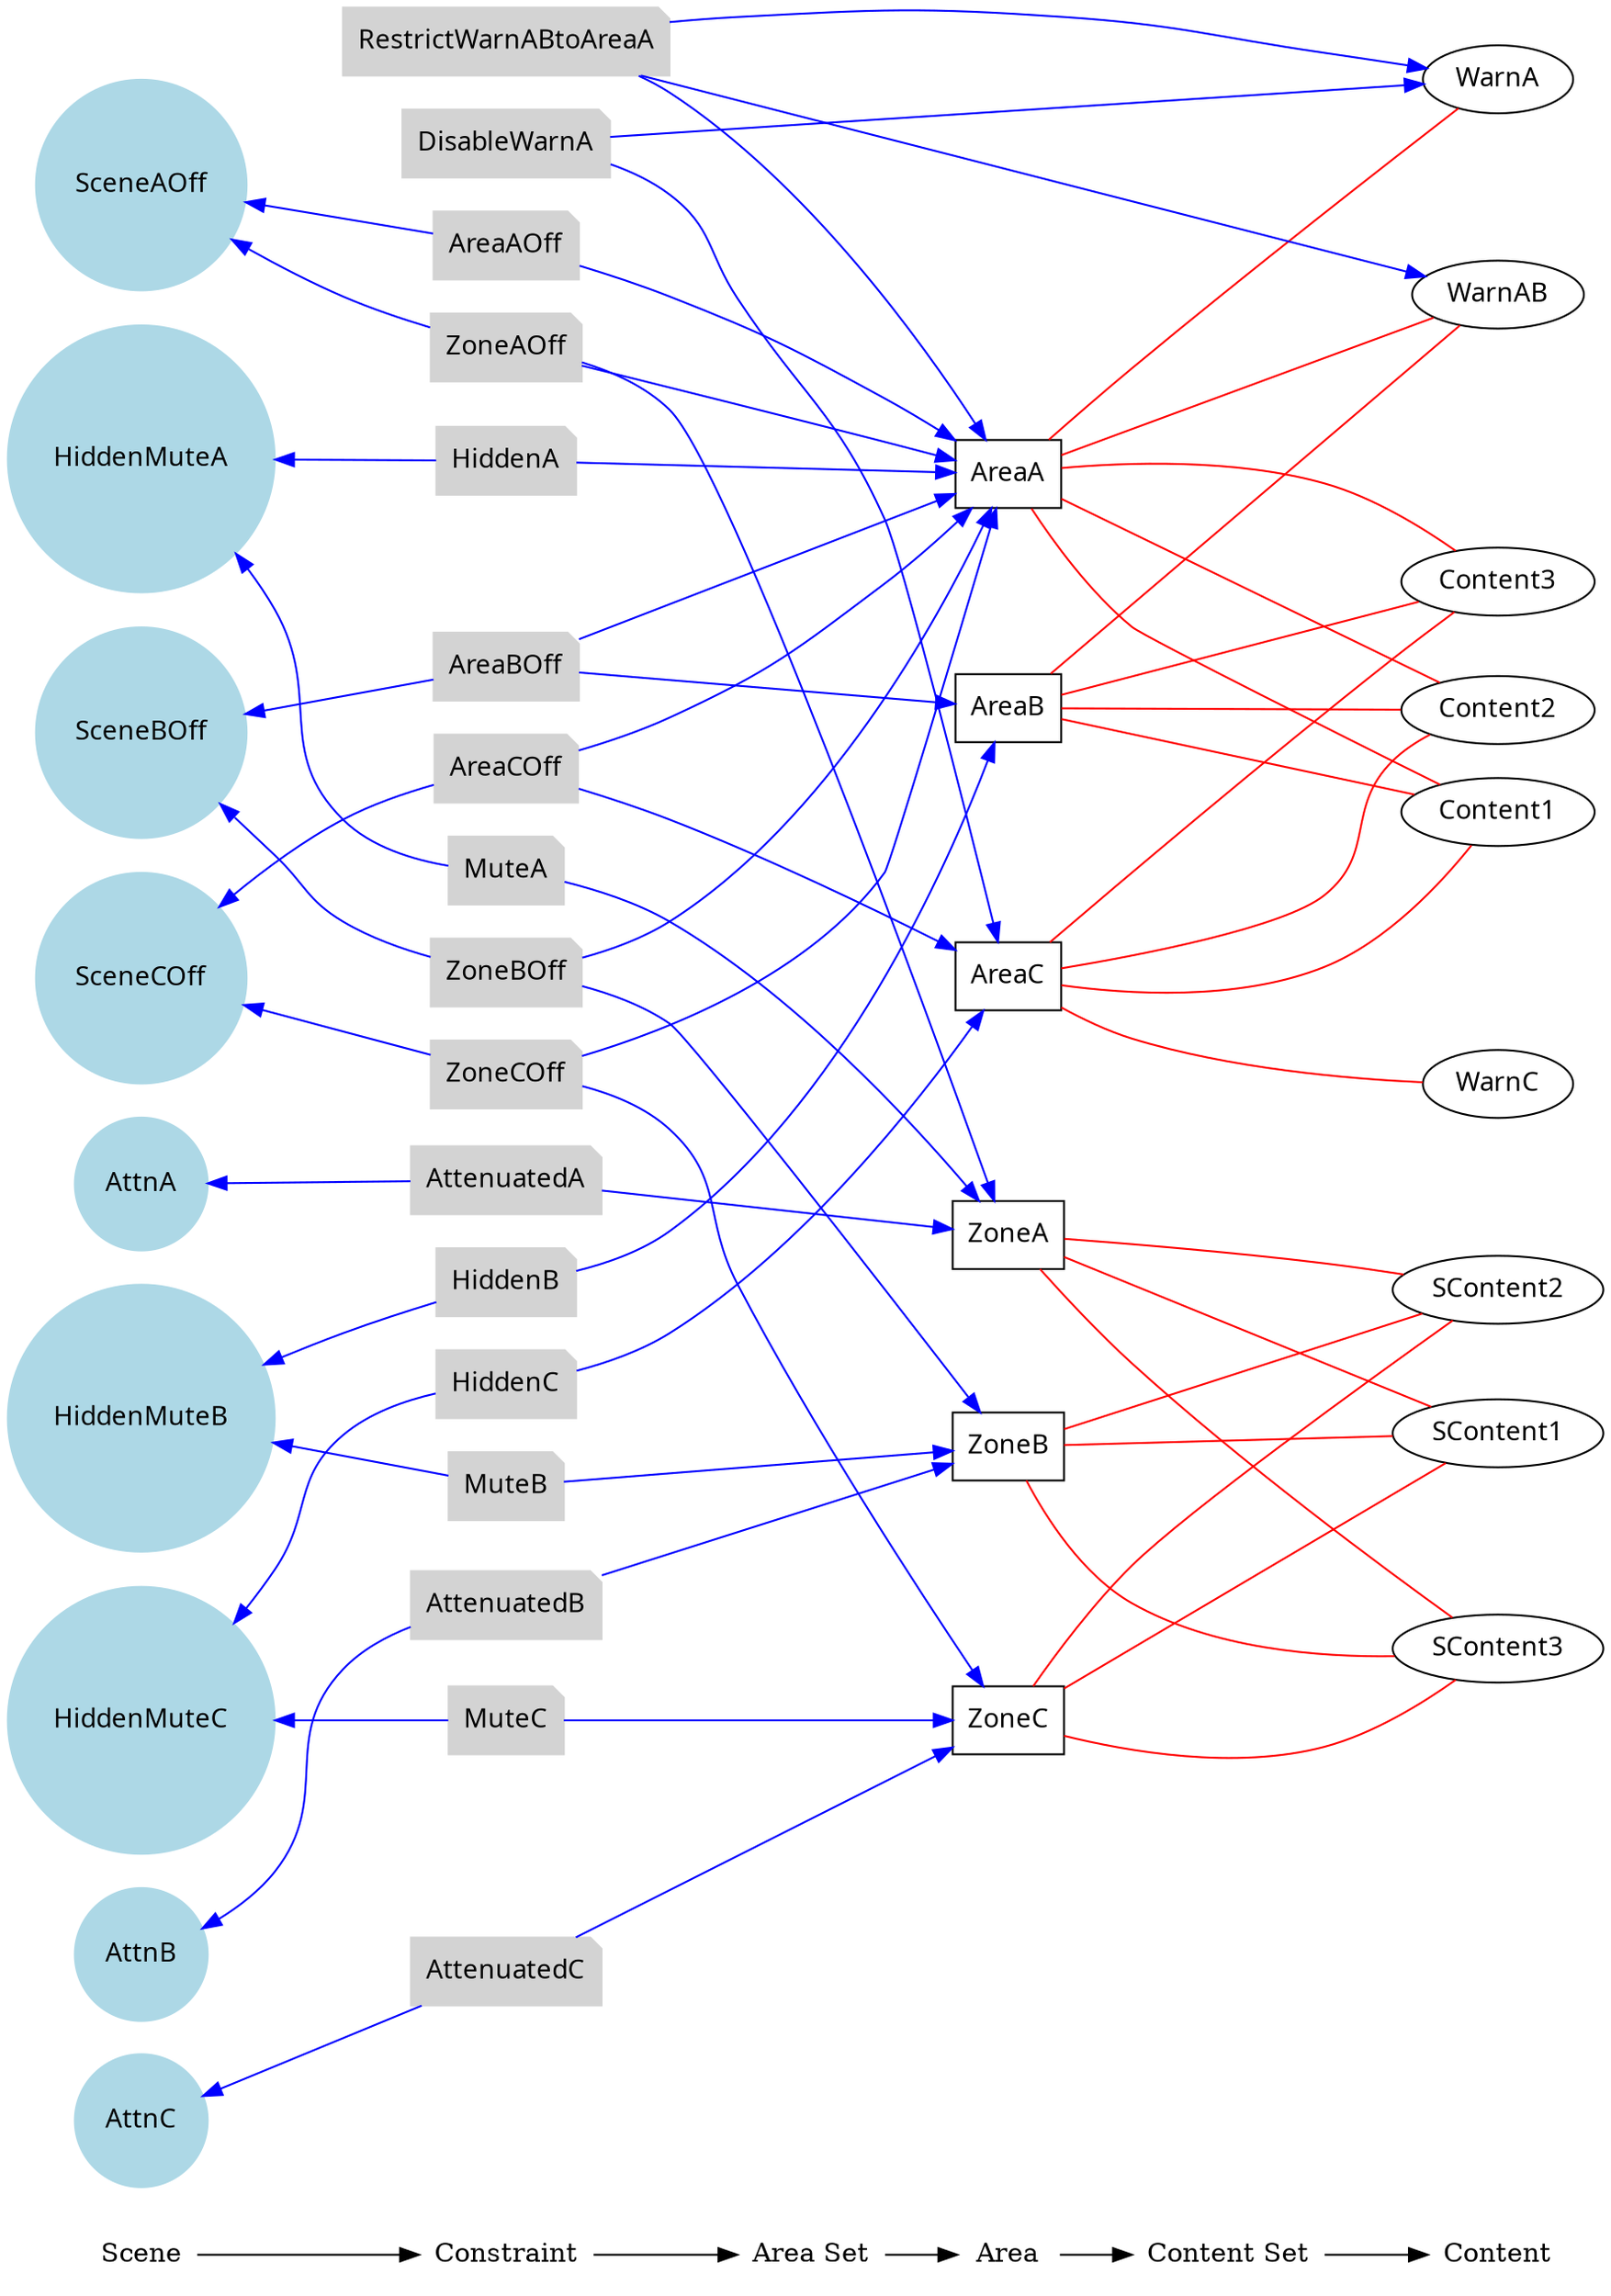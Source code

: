 digraph rule_objects_graph {
	rankdir = LR;
	charset="utf-8";
	clusterrank = global;
	
	node [shape = plaintext];
	Scene -> Constraint -> "Area Set" -> Area -> "Content Set" -> Content; 
	{ rank = same;
		node [shape = box];
		{
			Area;
			e1 [label="AreaA", fontname="Meiryo UI"];
			e2 [label="AreaB", fontname="Meiryo UI"];
			e3 [label="AreaC", fontname="Meiryo UI"];

			e4 [label="ZoneA", fontname="Meiryo UI"];
			e5 [label="ZoneB", fontname="Meiryo UI"];
			e6 [label="ZoneC", fontname="Meiryo UI"];
		}
	}
	
	{ rank = same;
		node [shape = ellipse];
		{
			Content;
			e7 [label="Content1", fontname="Meiryo UI"];
			e8 [label="Content2", fontname="Meiryo UI"];
			e9 [label="Content3", fontname="Meiryo UI"];
			e10 [label="WarnA", fontname="Meiryo UI"];
			e11 [label="WarnAB", fontname="Meiryo UI"];
			e12 [label="WarnC", fontname="Meiryo UI"];

			e13 [label="SContent1", fontname="Meiryo UI"];
			e14 [label="SContent2", fontname="Meiryo UI"];
			e15 [label="SContent3", fontname="Meiryo UI"];

		}
	}
	
	{
		subgraph subareaset {
			"Area Set";
			node [shape = box, style = filled, color = lightpink];


		}
	}


	
	{
		subgraph subcontentset {
			"Content Set";
			node [shape = ellipse, style = filled, color = palegreen];


		}
	}



	e1 -> e7 [dir=none, color=red];
	e2 -> e7 [dir=none, color=red];
	e3 -> e7 [dir=none, color=red];
	e1 -> e8 [dir=none, color=red];
	e2 -> e8 [dir=none, color=red];
	e3 -> e8 [dir=none, color=red];
	e1 -> e9 [dir=none, color=red];
	e2 -> e9 [dir=none, color=red];
	e3 -> e9 [dir=none, color=red];
	e1 -> e10 [dir=none, color=red];
	e1 -> e11 [dir=none, color=red];
	e2 -> e11 [dir=none, color=red];
	e3 -> e12 [dir=none, color=red];
	

	

	e4 -> e13 [dir=none, color=red];
	e5 -> e13 [dir=none, color=red];
	e6 -> e13 [dir=none, color=red];
	e4 -> e14 [dir=none, color=red];
	e5 -> e14 [dir=none, color=red];
	e6 -> e14 [dir=none, color=red];
	e4 -> e15 [dir=none, color=red];
	e5 -> e15 [dir=none, color=red];
	e6 -> e15 [dir=none, color=red];
	

	

	subgraph scene { rank = same;
		node [shape = circle, style = filled, color = lightblue];
		{
			"Scene";
			e16 [label="SceneAOff", fontname="Meiryo UI"];
			e17 [label="SceneBOff", fontname="Meiryo UI"];
			e18 [label="SceneCOff", fontname="Meiryo UI"];
			e19 [label="HiddenMuteA", fontname="Meiryo UI"];
			e20 [label="HiddenMuteB", fontname="Meiryo UI"];
			e21 [label="HiddenMuteC", fontname="Meiryo UI"];
			e22 [label="AttnA", fontname="Meiryo UI"];
			e23 [label="AttnB", fontname="Meiryo UI"];
			e24 [label="AttnC", fontname="Meiryo UI"];

		}
	}

	{ rank = same;
		node [shape = note, style = filled, color = lightgrey];
		{
			"Constraint";
			e25 [label="AreaAOff", fontname="Meiryo UI"];
			e26 [label="AreaBOff", fontname="Meiryo UI"];
			e27 [label="AreaCOff", fontname="Meiryo UI"];
			e28 [label="ZoneAOff", fontname="Meiryo UI"];
			e29 [label="ZoneBOff", fontname="Meiryo UI"];
			e30 [label="ZoneCOff", fontname="Meiryo UI"];
			e31 [label="HiddenA", fontname="Meiryo UI"];
			e32 [label="HiddenB", fontname="Meiryo UI"];
			e33 [label="HiddenC", fontname="Meiryo UI"];
			e34 [label="MuteA", fontname="Meiryo UI"];
			e35 [label="MuteB", fontname="Meiryo UI"];
			e36 [label="MuteC", fontname="Meiryo UI"];
			e37 [label="AttenuatedA", fontname="Meiryo UI"];
			e38 [label="AttenuatedB", fontname="Meiryo UI"];
			e39 [label="AttenuatedC", fontname="Meiryo UI"];
			e40 [label="DisableWarnA", fontname="Meiryo UI"];
			e41 [label="RestrictWarnABtoAreaA", fontname="Meiryo UI"];
		}
	}
	
	{ rank = same;
		node [shape = note, style = filled, color = lavenderblush2];
		{
			"Constraint";
		}
	}

	{ rank = same;
		node [shape = note, style = filled, color = lightpink2];
		{
			"Constraint";
		}
	}

	e25 -> e1 [color=blue];
	e25 -> e16 [color=blue];
	e26 -> e1 [color=blue];
	e26 -> e2 [color=blue];
	e26 -> e17 [color=blue];
	e27 -> e1 [color=blue];
	e27 -> e3 [color=blue];
	e27 -> e18 [color=blue];
	e28 -> e1 [color=blue];
	e28 -> e4 [color=blue];
	e28 -> e16 [color=blue];
	e29 -> e1 [color=blue];
	e29 -> e5 [color=blue];
	e29 -> e17 [color=blue];
	e30 -> e1 [color=blue];
	e30 -> e18 [color=blue];
	e30 -> e6 [color=blue];
	e31 -> e19 [color=blue];
	e31 -> e1 [color=blue];
	e32 -> e20 [color=blue];
	e32 -> e2 [color=blue];
	e33 -> e21 [color=blue];
	e33 -> e3 [color=blue];
	e34 -> e19 [color=blue];
	e34 -> e4 [color=blue];
	e35 -> e20 [color=blue];
	e35 -> e5 [color=blue];
	e36 -> e21 [color=blue];
	e36 -> e6 [color=blue];
	e37 -> e22 [color=blue];
	e37 -> e4 [color=blue];
	e38 -> e23 [color=blue];
	e38 -> e5 [color=blue];
	e39 -> e24 [color=blue];
	e39 -> e6 [color=blue];
	e40 -> e3 [color=blue];
	e40 -> e10 [color=blue];
	e41 -> e11 [color=blue];
	e41 -> e1 [color=blue];
	e41 -> e10 [color=blue];
	

	

	
}


